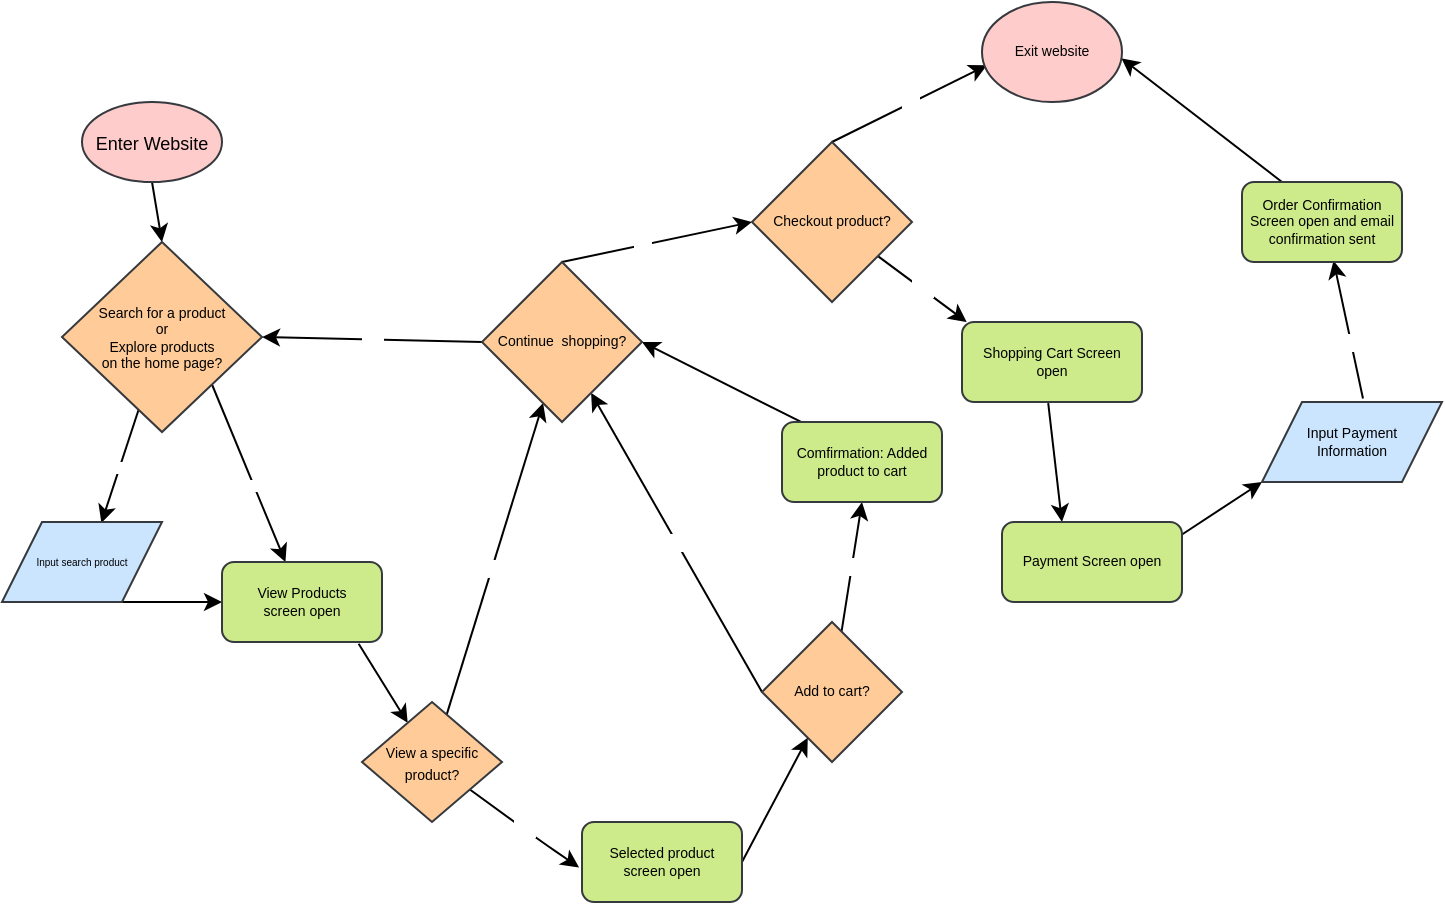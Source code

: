 <mxfile><diagram id="4pck-p1qvwNnbk6jwwlp" name="Page-1"><mxGraphModel dx="826" dy="564" grid="1" gridSize="10" guides="1" tooltips="1" connect="1" arrows="1" fold="1" page="1" pageScale="1" pageWidth="850" pageHeight="1100" math="0" shadow="0"><root><mxCell id="0"/><mxCell id="1" parent="0"/><mxCell id="9" style="edgeStyle=none;html=1;exitX=0.5;exitY=1;exitDx=0;exitDy=0;entryX=0.5;entryY=0;entryDx=0;entryDy=0;fontSize=5;fontColor=#FFFFFF;" parent="1" source="2" target="65" edge="1"><mxGeometry relative="1" as="geometry"><mxPoint x="69.9" y="198.08" as="targetPoint"/></mxGeometry></mxCell><mxCell id="2" value="&lt;font color=&quot;#000000&quot; style=&quot;font-size: 9px;&quot;&gt;Enter Website&lt;/font&gt;" style="ellipse;whiteSpace=wrap;html=1;fillColor=#ffcccc;strokeColor=#36393d;" parent="1" vertex="1"><mxGeometry x="50" y="110" width="70" height="40" as="geometry"/></mxCell><mxCell id="8" value="Search" style="edgeStyle=none;html=1;entryX=0.621;entryY=0.012;entryDx=0;entryDy=0;entryPerimeter=0;fontSize=5;fontColor=#FFFFFF;exitX=0.383;exitY=0.883;exitDx=0;exitDy=0;exitPerimeter=0;" parent="1" source="65" target="51" edge="1"><mxGeometry relative="1" as="geometry"><mxPoint x="65.348" y="276.278" as="sourcePoint"/><mxPoint x="37.72" y="310" as="targetPoint"/></mxGeometry></mxCell><mxCell id="11" value="Explore" style="edgeStyle=none;html=1;fontSize=5;fontColor=#FFFFFF;exitX=1;exitY=1;exitDx=0;exitDy=0;" parent="1" source="65" target="59" edge="1"><mxGeometry x="0.132" y="1" relative="1" as="geometry"><mxPoint x="88.75" y="265" as="sourcePoint"/><mxPoint x="160" y="340" as="targetPoint"/><mxPoint as="offset"/></mxGeometry></mxCell><mxCell id="12" style="edgeStyle=none;html=1;entryX=0;entryY=0.5;entryDx=0;entryDy=0;fontSize=9;fontColor=#FFFFFF;exitX=0.75;exitY=1;exitDx=0;exitDy=0;" parent="1" source="51" target="59" edge="1"><mxGeometry relative="1" as="geometry"><mxPoint x="79" y="350" as="sourcePoint"/><mxPoint x="130" y="380" as="targetPoint"/></mxGeometry></mxCell><mxCell id="15" style="edgeStyle=none;html=1;fontSize=7;fontColor=#FFFFFF;exitX=0.854;exitY=1.023;exitDx=0;exitDy=0;exitPerimeter=0;" parent="1" source="59" target="13" edge="1"><mxGeometry relative="1" as="geometry"><mxPoint x="190" y="390" as="sourcePoint"/></mxGeometry></mxCell><mxCell id="43" style="edgeStyle=none;html=1;fontSize=7;fontColor=#FFFFFF;" parent="1" source="13" target="26" edge="1"><mxGeometry relative="1" as="geometry"/></mxCell><mxCell id="44" value="No" style="edgeLabel;html=1;align=center;verticalAlign=middle;resizable=0;points=[];fontSize=7;fontColor=#FFFFFF;" parent="43" vertex="1" connectable="0"><mxGeometry x="-0.054" relative="1" as="geometry"><mxPoint as="offset"/></mxGeometry></mxCell><mxCell id="45" value="yes" style="edgeStyle=none;html=1;fontSize=7;fontColor=#FFFFFF;entryX=-0.018;entryY=0.568;entryDx=0;entryDy=0;entryPerimeter=0;" parent="1" source="13" target="60" edge="1"><mxGeometry relative="1" as="geometry"><mxPoint x="300" y="490" as="targetPoint"/><Array as="points"><mxPoint x="280" y="480"/></Array></mxGeometry></mxCell><mxCell id="13" value="&lt;font color=&quot;#000000&quot; style=&quot;font-size: 7px;&quot;&gt;View a specific product?&lt;/font&gt;" style="rhombus;whiteSpace=wrap;html=1;labelBackgroundColor=none;fontSize=9;fillColor=#ffcc99;strokeColor=#36393d;" parent="1" vertex="1"><mxGeometry x="190" y="410" width="70" height="60" as="geometry"/></mxCell><mxCell id="46" value="yes" style="edgeStyle=none;html=1;fontSize=7;fontColor=#FFFFFF;entryX=0.5;entryY=1;entryDx=0;entryDy=0;" parent="1" source="19" target="61" edge="1"><mxGeometry relative="1" as="geometry"><mxPoint x="441.522" y="310" as="targetPoint"/></mxGeometry></mxCell><mxCell id="47" value="No" style="edgeStyle=none;html=1;exitX=0;exitY=0.5;exitDx=0;exitDy=0;fontSize=7;fontColor=#FFFFFF;" parent="1" source="19" target="26" edge="1"><mxGeometry relative="1" as="geometry"/></mxCell><mxCell id="19" value="&lt;font color=&quot;#000000&quot;&gt;Add to cart?&lt;/font&gt;" style="rhombus;whiteSpace=wrap;html=1;labelBackgroundColor=none;fontSize=7;fillColor=#ffcc99;strokeColor=#36393d;" parent="1" vertex="1"><mxGeometry x="390" y="370" width="70" height="70" as="geometry"/></mxCell><mxCell id="23" style="edgeStyle=none;html=1;exitX=1;exitY=0.5;exitDx=0;exitDy=0;fontSize=7;fontColor=#FFFFFF;" parent="1" source="60" target="19" edge="1"><mxGeometry relative="1" as="geometry"><mxPoint x="380" y="480" as="sourcePoint"/></mxGeometry></mxCell><mxCell id="55" style="edgeStyle=none;html=1;entryX=1;entryY=0.5;entryDx=0;entryDy=0;fontSize=7;fontColor=#FFFFFF;exitX=0.138;exitY=0.018;exitDx=0;exitDy=0;exitPerimeter=0;" parent="1" source="61" target="26" edge="1"><mxGeometry relative="1" as="geometry"><mxPoint x="410" y="271.739" as="sourcePoint"/></mxGeometry></mxCell><mxCell id="29" value="yes" style="edgeStyle=none;html=1;exitX=0;exitY=0.5;exitDx=0;exitDy=0;entryX=1;entryY=0.5;entryDx=0;entryDy=0;fontSize=7;fontColor=#FFFFFF;" parent="1" source="26" target="65" edge="1"><mxGeometry relative="1" as="geometry"><mxPoint x="120" y="240" as="targetPoint"/></mxGeometry></mxCell><mxCell id="31" style="edgeStyle=none;html=1;exitX=0.5;exitY=0;exitDx=0;exitDy=0;entryX=0;entryY=0.5;entryDx=0;entryDy=0;fontSize=7;fontColor=#FFFFFF;" parent="1" source="26" target="30" edge="1"><mxGeometry relative="1" as="geometry"/></mxCell><mxCell id="52" value="No" style="edgeLabel;html=1;align=center;verticalAlign=middle;resizable=0;points=[];fontSize=7;fontColor=#FFFFFF;" parent="31" vertex="1" connectable="0"><mxGeometry x="-0.148" y="2" relative="1" as="geometry"><mxPoint as="offset"/></mxGeometry></mxCell><mxCell id="26" value="&lt;font color=&quot;#000000&quot;&gt;Continue&amp;nbsp; shopping?&lt;/font&gt;" style="rhombus;whiteSpace=wrap;html=1;labelBackgroundColor=none;fontSize=7;fillColor=#ffcc99;strokeColor=#36393d;" parent="1" vertex="1"><mxGeometry x="250" y="190" width="80" height="80" as="geometry"/></mxCell><mxCell id="33" value="No" style="edgeStyle=none;html=1;exitX=0.5;exitY=0;exitDx=0;exitDy=0;fontSize=7;fontColor=#FFFFFF;entryX=0.036;entryY=0.632;entryDx=0;entryDy=0;entryPerimeter=0;" parent="1" source="30" target="56" edge="1"><mxGeometry relative="1" as="geometry"><mxPoint x="500" y="90" as="targetPoint"/></mxGeometry></mxCell><mxCell id="35" value="yes" style="edgeStyle=none;html=1;fontSize=7;fontColor=#FFFFFF;entryX=0.026;entryY=0;entryDx=0;entryDy=0;entryPerimeter=0;" parent="1" source="30" target="62" edge="1"><mxGeometry relative="1" as="geometry"><mxPoint x="490" y="220.556" as="targetPoint"/></mxGeometry></mxCell><mxCell id="30" value="&lt;font color=&quot;#000000&quot;&gt;Checkout product?&lt;/font&gt;" style="rhombus;whiteSpace=wrap;html=1;labelBackgroundColor=none;fontSize=7;fillColor=#ffcc99;strokeColor=#36393d;" parent="1" vertex="1"><mxGeometry x="385" y="130" width="80" height="80" as="geometry"/></mxCell><mxCell id="37" style="edgeStyle=none;html=1;exitX=0.479;exitY=1.013;exitDx=0;exitDy=0;entryX=0.333;entryY=0;entryDx=0;entryDy=0;fontSize=7;fontColor=#FFFFFF;exitPerimeter=0;entryPerimeter=0;" parent="1" source="62" target="64" edge="1"><mxGeometry relative="1" as="geometry"><mxPoint x="540" y="260" as="sourcePoint"/><mxPoint x="540" y="310" as="targetPoint"/></mxGeometry></mxCell><mxCell id="39" style="edgeStyle=none;html=1;entryX=0.572;entryY=0.983;entryDx=0;entryDy=0;fontSize=7;fontColor=#FFFFFF;entryPerimeter=0;exitX=0.561;exitY=-0.044;exitDx=0;exitDy=0;exitPerimeter=0;" parent="1" source="53" target="63" edge="1"><mxGeometry relative="1" as="geometry"><mxPoint x="700" y="250" as="sourcePoint"/><mxPoint x="674.08" y="190.12" as="targetPoint"/></mxGeometry></mxCell><mxCell id="48" value="Paid" style="edgeLabel;html=1;align=center;verticalAlign=middle;resizable=0;points=[];fontSize=7;fontColor=#FFFFFF;" parent="39" vertex="1" connectable="0"><mxGeometry x="-0.166" y="1" relative="1" as="geometry"><mxPoint as="offset"/></mxGeometry></mxCell><mxCell id="54" style="edgeStyle=none;html=1;fontSize=7;fontColor=#FFFFFF;entryX=0;entryY=1;entryDx=0;entryDy=0;exitX=1;exitY=0.156;exitDx=0;exitDy=0;exitPerimeter=0;" parent="1" source="64" target="53" edge="1"><mxGeometry relative="1" as="geometry"><mxPoint x="650" y="310" as="targetPoint"/><mxPoint x="610" y="313.846" as="sourcePoint"/></mxGeometry></mxCell><mxCell id="50" style="edgeStyle=none;html=1;fontSize=7;fontColor=#FFFFFF;entryX=0.996;entryY=0.563;entryDx=0;entryDy=0;entryPerimeter=0;exitX=0.25;exitY=0;exitDx=0;exitDy=0;" parent="1" source="63" target="56" edge="1"><mxGeometry relative="1" as="geometry"><mxPoint x="580" y="90" as="targetPoint"/><mxPoint x="645.497" y="150" as="sourcePoint"/></mxGeometry></mxCell><mxCell id="51" value="&lt;span style=&quot;font-size: 5px;&quot;&gt;&lt;font color=&quot;#000000&quot;&gt;Input search product&lt;/font&gt;&lt;br&gt;&lt;/span&gt;" style="shape=parallelogram;perimeter=parallelogramPerimeter;whiteSpace=wrap;html=1;fixedSize=1;labelBackgroundColor=none;fontSize=7;fillColor=#cce5ff;strokeColor=#36393d;" parent="1" vertex="1"><mxGeometry x="10" y="320" width="80" height="40" as="geometry"/></mxCell><mxCell id="53" value="&lt;font color=&quot;#000000&quot;&gt;Input Payment &lt;br&gt;Information&lt;/font&gt;" style="shape=parallelogram;perimeter=parallelogramPerimeter;whiteSpace=wrap;html=1;fixedSize=1;labelBackgroundColor=none;fontSize=7;fillColor=#cce5ff;strokeColor=#36393d;" parent="1" vertex="1"><mxGeometry x="640" y="260" width="90" height="40" as="geometry"/></mxCell><mxCell id="56" value="&lt;font color=&quot;#000000&quot;&gt;Exit website&lt;/font&gt;" style="ellipse;whiteSpace=wrap;html=1;labelBackgroundColor=none;fontSize=7;fillColor=#ffcccc;strokeColor=#36393d;" parent="1" vertex="1"><mxGeometry x="500" y="60" width="70" height="50" as="geometry"/></mxCell><mxCell id="59" value="&lt;font color=&quot;#000000&quot; style=&quot;font-size: 7px;&quot;&gt;View Products &lt;br&gt;screen open&lt;/font&gt;" style="rounded=1;whiteSpace=wrap;html=1;labelBackgroundColor=none;fontSize=7;fillColor=#cdeb8b;strokeColor=#36393d;" parent="1" vertex="1"><mxGeometry x="120" y="340" width="80" height="40" as="geometry"/></mxCell><mxCell id="60" value="&lt;font color=&quot;#000000&quot;&gt;Selected product &lt;br&gt;screen open&lt;/font&gt;" style="rounded=1;whiteSpace=wrap;html=1;labelBackgroundColor=none;fontSize=7;fillColor=#cdeb8b;strokeColor=#36393d;" parent="1" vertex="1"><mxGeometry x="300" y="470" width="80" height="40" as="geometry"/></mxCell><mxCell id="61" value="&lt;font color=&quot;#000000&quot;&gt;Comfirmation: Added product to cart&lt;/font&gt;" style="rounded=1;whiteSpace=wrap;html=1;labelBackgroundColor=none;fontSize=7;fillColor=#cdeb8b;strokeColor=#36393d;" parent="1" vertex="1"><mxGeometry x="400" y="270" width="80" height="40" as="geometry"/></mxCell><mxCell id="62" value="&lt;font color=&quot;#000000&quot;&gt;Shopping Cart Screen &lt;br&gt;open&lt;/font&gt;" style="rounded=1;whiteSpace=wrap;html=1;labelBackgroundColor=none;fontSize=7;fillColor=#cdeb8b;strokeColor=#36393d;" parent="1" vertex="1"><mxGeometry x="490" y="220" width="90" height="40" as="geometry"/></mxCell><mxCell id="63" value="&lt;font color=&quot;#000000&quot;&gt;Order Confirmation Screen open and email confirmation sent&lt;/font&gt;" style="rounded=1;whiteSpace=wrap;html=1;labelBackgroundColor=none;fontSize=7;fillColor=#cdeb8b;strokeColor=#36393d;" parent="1" vertex="1"><mxGeometry x="630" y="150" width="80" height="40" as="geometry"/></mxCell><mxCell id="64" value="&lt;font color=&quot;#000000&quot;&gt;Payment Screen open&lt;/font&gt;" style="rounded=1;whiteSpace=wrap;html=1;labelBackgroundColor=none;fontSize=7;fillColor=#cdeb8b;strokeColor=#36393d;" parent="1" vertex="1"><mxGeometry x="510" y="320" width="90" height="40" as="geometry"/></mxCell><mxCell id="65" value="&lt;font color=&quot;#000000&quot;&gt;Search for a product &lt;br&gt;or &lt;br&gt;Explore products &lt;br&gt;on the home page?&lt;/font&gt;" style="rhombus;whiteSpace=wrap;html=1;labelBackgroundColor=none;fontSize=7;fillColor=#ffcc99;strokeColor=#36393d;" parent="1" vertex="1"><mxGeometry x="40" y="180" width="100" height="95" as="geometry"/></mxCell></root></mxGraphModel></diagram></mxfile>